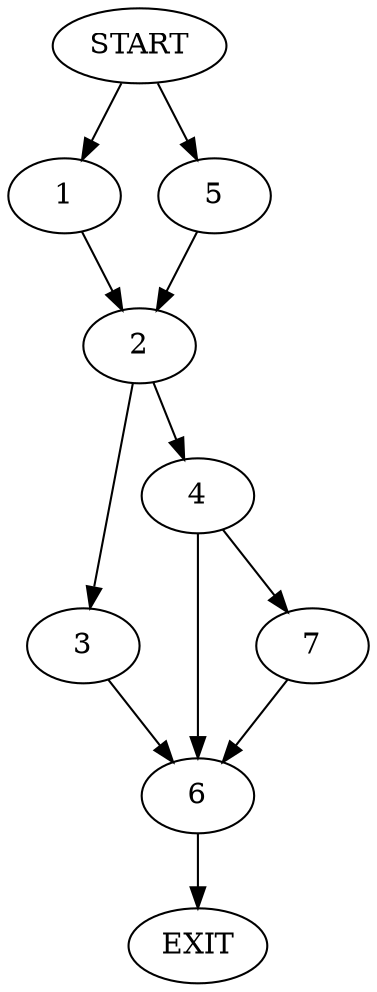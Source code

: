 digraph {
0 [label="START"]
8 [label="EXIT"]
0 -> 1
1 -> 2
2 -> 3
2 -> 4
0 -> 5
5 -> 2
3 -> 6
4 -> 6
4 -> 7
6 -> 8
7 -> 6
}

